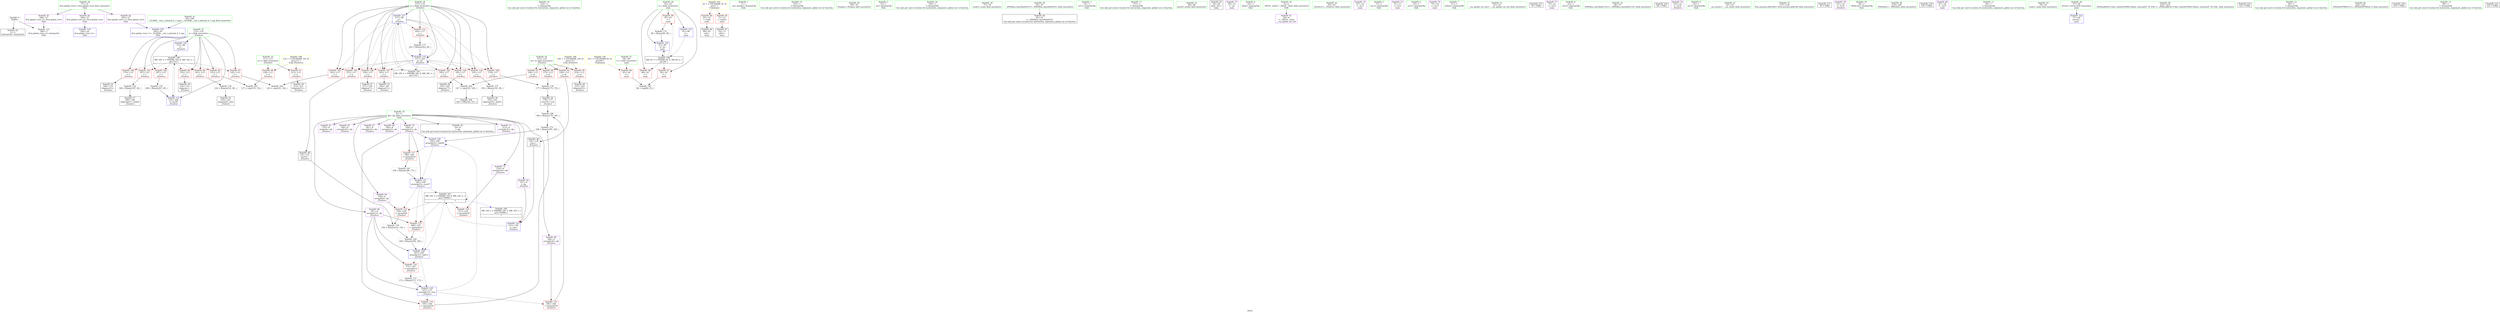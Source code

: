 digraph "SVFG" {
	label="SVFG";

	Node0x55a962fe3c60 [shape=record,color=grey,label="{NodeID: 0\nNullPtr}"];
	Node0x55a962fe3c60 -> Node0x55a962fe5da0[style=solid];
	Node0x55a962fe3c60 -> Node0x55a962febf90[style=solid];
	Node0x55a962fefa40 [shape=record,color=grey,label="{NodeID: 180\n186 = Binary(178, 185, )\n}"];
	Node0x55a962fefa40 -> Node0x55a962feefc0[style=solid];
	Node0x55a962fe63e0 [shape=record,color=red,label="{NodeID: 97\n142\<--115\n\<--i\n_Z5solvev\n}"];
	Node0x55a962fe63e0 -> Node0x55a962ff0040[style=solid];
	Node0x55a962fe43d0 [shape=record,color=green,label="{NodeID: 14\n124\<--1\n\<--dummyObj\nCan only get source location for instruction, argument, global var or function.}"];
	Node0x55a962fe6f40 [shape=record,color=red,label="{NodeID: 111\n202\<--117\n\<--j\n_Z5solvev\n}"];
	Node0x55a962fe6f40 -> Node0x55a962fef5c0[style=solid];
	Node0x55a962fe5090 [shape=record,color=green,label="{NodeID: 28\n61\<--62\ni\<--i_field_insensitive\nmain\n}"];
	Node0x55a962fe5090 -> Node0x55a962fe9370[style=solid];
	Node0x55a962fe5090 -> Node0x55a962fe9440[style=solid];
	Node0x55a962fe5090 -> Node0x55a962fe9510[style=solid];
	Node0x55a962fe5090 -> Node0x55a962fec160[style=solid];
	Node0x55a962fe5090 -> Node0x55a962fec230[style=solid];
	Node0x55a962fec300 [shape=record,color=blue,label="{NodeID: 125\n131\<--130\n\<--conv\n_Z5solvev\n}"];
	Node0x55a962fec300 -> Node0x55a962fe9ed0[style=dashed];
	Node0x55a962fe5da0 [shape=record,color=black,label="{NodeID: 42\n2\<--3\ndummyVal\<--dummyVal\n}"];
	Node0x55a962fe79b0 [shape=record,color=black,label="{NodeID: 56\n183\<--182\nidxprom17\<--\n_Z5solvev\n}"];
	Node0x55a962fe8510 [shape=record,color=purple,label="{NodeID: 70\n194\<--8\narrayidx25\<--dp\n_Z5solvev\n}"];
	Node0x55a962fe8510 -> Node0x55a962febb20[style=solid];
	Node0x55a962fe8510 -> Node0x55a962febbf0[style=solid];
	Node0x55a962fe8510 -> Node0x55a962fec710[style=solid];
	Node0x55a962fe8510 -> Node0x55a962fec7e0[style=solid];
	Node0x55a962fe9100 [shape=record,color=red,label="{NodeID: 84\n65\<--16\n\<--stdin\nmain\n}"];
	Node0x55a962fe9100 -> Node0x55a962fe6170[style=solid];
	Node0x55a962fe04e0 [shape=record,color=green,label="{NodeID: 1\n7\<--1\n__dso_handle\<--dummyObj\nGlob }"];
	Node0x55a962fefbc0 [shape=record,color=grey,label="{NodeID: 181\n199 = Binary(198, 173, )\n}"];
	Node0x55a962fefbc0 -> Node0x55a962fec7e0[style=solid];
	Node0x55a962fe64b0 [shape=record,color=red,label="{NodeID: 98\n153\<--115\n\<--i\n_Z5solvev\n}"];
	Node0x55a962fe64b0 -> Node0x55a962fe74d0[style=solid];
	Node0x55a962fe4460 [shape=record,color=green,label="{NodeID: 15\n125\<--1\n\<--dummyObj\nCan only get source location for instruction, argument, global var or function.}"];
	Node0x55a962fea5c0 [shape=record,color=yellow,style=double,label="{NodeID: 195\n6V_1 = ENCHI(MR_6V_0)\npts\{60 \}\nFun[main]}"];
	Node0x55a962fea5c0 -> Node0x55a962fe92a0[style=dashed];
	Node0x55a962fe7010 [shape=record,color=red,label="{NodeID: 112\n159\<--158\n\<--arrayidx8\n_Z5solvev\n}"];
	Node0x55a962fe7010 -> Node0x55a962fef740[style=solid];
	Node0x55a962fe5160 [shape=record,color=green,label="{NodeID: 29\n69\<--70\nfreopen\<--freopen_field_insensitive\n}"];
	Node0x55a962fec3d0 [shape=record,color=blue,label="{NodeID: 126\n115\<--80\ni\<--\n_Z5solvev\n}"];
	Node0x55a962fec3d0 -> Node0x55a962ff6cb0[style=dashed];
	Node0x55a962fe5ea0 [shape=record,color=black,label="{NodeID: 43\n10\<--8\n\<--dp\nCan only get source location for instruction, argument, global var or function.}"];
	Node0x55a962fe7a80 [shape=record,color=black,label="{NodeID: 57\n189\<--188\nidxprom21\<--add20\n_Z5solvev\n}"];
	Node0x55a962fe85e0 [shape=record,color=purple,label="{NodeID: 71\n213\<--8\narrayidx32\<--dp\n_Z5solvev\n}"];
	Node0x55a962fee420 [shape=record,color=black,label="{NodeID: 168\n149 = PHI(126, 147, )\n}"];
	Node0x55a962fe91d0 [shape=record,color=red,label="{NodeID: 85\n71\<--21\n\<--stdout\nmain\n}"];
	Node0x55a962fe91d0 -> Node0x55a962fe6240[style=solid];
	Node0x55a962fe0420 [shape=record,color=green,label="{NodeID: 2\n12\<--1\n.str\<--dummyObj\nGlob }"];
	Node0x55a962fefd40 [shape=record,color=grey,label="{NodeID: 182\n147 = cmp(145, 146, )\n}"];
	Node0x55a962fefd40 -> Node0x55a962fee420[style=solid];
	Node0x55a962fe6580 [shape=record,color=red,label="{NodeID: 99\n161\<--115\n\<--i\n_Z5solvev\n}"];
	Node0x55a962fe6580 -> Node0x55a962fef440[style=solid];
	Node0x55a962fe44f0 [shape=record,color=green,label="{NodeID: 16\n126\<--1\n\<--dummyObj\nCan only get source location for instruction, argument, global var or function.}"];
	Node0x55a962fe70e0 [shape=record,color=red,label="{NodeID: 113\n168\<--167\n\<--arrayidx12\n_Z5solvev\n}"];
	Node0x55a962fe70e0 -> Node0x55a962fee9c0[style=solid];
	Node0x55a962fe5260 [shape=record,color=green,label="{NodeID: 30\n77\<--78\nscanf\<--scanf_field_insensitive\n}"];
	Node0x55a962fec4a0 [shape=record,color=blue,label="{NodeID: 127\n117\<--80\nj\<--\n_Z5solvev\n}"];
	Node0x55a962fec4a0 -> Node0x55a962fe68c0[style=dashed];
	Node0x55a962fec4a0 -> Node0x55a962fe6990[style=dashed];
	Node0x55a962fec4a0 -> Node0x55a962fe6a60[style=dashed];
	Node0x55a962fec4a0 -> Node0x55a962fe6b30[style=dashed];
	Node0x55a962fec4a0 -> Node0x55a962fe6c00[style=dashed];
	Node0x55a962fec4a0 -> Node0x55a962fe6cd0[style=dashed];
	Node0x55a962fec4a0 -> Node0x55a962fe6da0[style=dashed];
	Node0x55a962fec4a0 -> Node0x55a962fe6e70[style=dashed];
	Node0x55a962fec4a0 -> Node0x55a962fe6f40[style=dashed];
	Node0x55a962fec4a0 -> Node0x55a962fec8b0[style=dashed];
	Node0x55a962fec4a0 -> Node0x55a962ff71b0[style=dashed];
	Node0x55a962fe5fa0 [shape=record,color=black,label="{NodeID: 44\n40\<--41\n\<--_ZNSt8ios_base4InitD1Ev\nCan only get source location for instruction, argument, global var or function.}"];
	Node0x55a962fe7b50 [shape=record,color=black,label="{NodeID: 58\n193\<--192\nidxprom24\<--add23\n_Z5solvev\n}"];
	Node0x55a962fe86b0 [shape=record,color=purple,label="{NodeID: 72\n216\<--8\narrayidx34\<--dp\n_Z5solvev\n}"];
	Node0x55a962fe86b0 -> Node0x55a962febcc0[style=solid];
	Node0x55a962fee9c0 [shape=record,color=grey,label="{NodeID: 169\n169 = Binary(168, 160, )\n}"];
	Node0x55a962fee9c0 -> Node0x55a962fec570[style=solid];
	Node0x55a962fe92a0 [shape=record,color=red,label="{NodeID: 86\n83\<--59\n\<--t\nmain\n}"];
	Node0x55a962fe92a0 -> Node0x55a962ff01c0[style=solid];
	Node0x55a962fe0300 [shape=record,color=green,label="{NodeID: 3\n14\<--1\n.str.1\<--dummyObj\nGlob }"];
	Node0x55a962fefec0 [shape=record,color=grey,label="{NodeID: 183\n137 = cmp(135, 136, )\n}"];
	Node0x55a962fe6650 [shape=record,color=red,label="{NodeID: 100\n179\<--115\n\<--i\n_Z5solvev\n}"];
	Node0x55a962fe6650 -> Node0x55a962fe78e0[style=solid];
	Node0x55a962fe45f0 [shape=record,color=green,label="{NodeID: 17\n173\<--1\n\<--dummyObj\nCan only get source location for instruction, argument, global var or function.}"];
	Node0x55a962fe71b0 [shape=record,color=red,label="{NodeID: 114\n171\<--167\n\<--arrayidx12\n_Z5solvev\n}"];
	Node0x55a962fe71b0 -> Node0x55a962feecc0[style=solid];
	Node0x55a962fe5360 [shape=record,color=green,label="{NodeID: 31\n89\<--90\nprintf\<--printf_field_insensitive\n}"];
	Node0x55a962fec570 [shape=record,color=blue,label="{NodeID: 128\n167\<--169\narrayidx12\<--add13\n_Z5solvev\n}"];
	Node0x55a962fec570 -> Node0x55a962fe71b0[style=dashed];
	Node0x55a962fec570 -> Node0x55a962fec640[style=dashed];
	Node0x55a962fe60a0 [shape=record,color=black,label="{NodeID: 45\n56\<--64\nmain_ret\<--\nmain\n}"];
	Node0x55a962fe7c20 [shape=record,color=black,label="{NodeID: 59\n212\<--211\nidxprom31\<--\n_Z5solvev\n}"];
	Node0x55a962fe8780 [shape=record,color=purple,label="{NodeID: 73\n66\<--12\n\<--.str\nmain\n}"];
	Node0x55a962feeb40 [shape=record,color=grey,label="{NodeID: 170\n177 = Binary(175, 176, )\n}"];
	Node0x55a962feeb40 -> Node0x55a962fe7810[style=solid];
	Node0x55a962fe9370 [shape=record,color=red,label="{NodeID: 87\n82\<--61\n\<--i\nmain\n}"];
	Node0x55a962fe9370 -> Node0x55a962ff01c0[style=solid];
	Node0x55a962fd0570 [shape=record,color=green,label="{NodeID: 4\n16\<--1\nstdin\<--dummyObj\nGlob }"];
	Node0x55a962ff0040 [shape=record,color=grey,label="{NodeID: 184\n143 = cmp(141, 142, )\n}"];
	Node0x55a962fe6720 [shape=record,color=red,label="{NodeID: 101\n187\<--115\n\<--i\n_Z5solvev\n}"];
	Node0x55a962fe6720 -> Node0x55a962fef140[style=solid];
	Node0x55a962fe46f0 [shape=record,color=green,label="{NodeID: 18\n4\<--6\n_ZStL8__ioinit\<--_ZStL8__ioinit_field_insensitive\nGlob }"];
	Node0x55a962fe46f0 -> Node0x55a962fe7dc0[style=solid];
	Node0x55a962fea860 [shape=record,color=yellow,style=double,label="{NodeID: 198\n12V_1 = ENCHI(MR_12V_0)\npts\{112 \}\nFun[_Z5solvev]}"];
	Node0x55a962fea860 -> Node0x55a962fe95e0[style=dashed];
	Node0x55a962fea860 -> Node0x55a962fe96b0[style=dashed];
	Node0x55a962fe7280 [shape=record,color=red,label="{NodeID: 115\n185\<--184\n\<--arrayidx18\n_Z5solvev\n}"];
	Node0x55a962fe7280 -> Node0x55a962fefa40[style=solid];
	Node0x55a962fe5460 [shape=record,color=green,label="{NodeID: 32\n92\<--93\n_Z5solvev\<--_Z5solvev_field_insensitive\n}"];
	Node0x55a962fec640 [shape=record,color=blue,label="{NodeID: 129\n167\<--172\narrayidx12\<--rem\n_Z5solvev\n}"];
	Node0x55a962fec640 -> Node0x55a962fe7280[style=dashed];
	Node0x55a962fec640 -> Node0x55a962febb20[style=dashed];
	Node0x55a962fec640 -> Node0x55a962fec710[style=dashed];
	Node0x55a962fe6170 [shape=record,color=black,label="{NodeID: 46\n68\<--65\ncall\<--\nmain\n}"];
	Node0x55a962fe7cf0 [shape=record,color=black,label="{NodeID: 60\n215\<--214\nidxprom33\<--\n_Z5solvev\n}"];
	Node0x55a962fe8850 [shape=record,color=purple,label="{NodeID: 74\n67\<--14\n\<--.str.1\nmain\n}"];
	Node0x55a962feecc0 [shape=record,color=grey,label="{NodeID: 171\n172 = Binary(171, 173, )\n}"];
	Node0x55a962feecc0 -> Node0x55a962fec640[style=solid];
	Node0x55a962fe9440 [shape=record,color=red,label="{NodeID: 88\n86\<--61\n\<--i\nmain\n}"];
	Node0x55a962fe3680 [shape=record,color=green,label="{NodeID: 5\n17\<--1\n.str.2\<--dummyObj\nGlob }"];
	Node0x55a962ff01c0 [shape=record,color=grey,label="{NodeID: 185\n84 = cmp(82, 83, )\n}"];
	Node0x55a962fe67f0 [shape=record,color=red,label="{NodeID: 102\n207\<--115\n\<--i\n_Z5solvev\n}"];
	Node0x55a962fe67f0 -> Node0x55a962fef8c0[style=solid];
	Node0x55a962fe47f0 [shape=record,color=green,label="{NodeID: 19\n8\<--11\ndp\<--dp_field_insensitive\nGlob }"];
	Node0x55a962fe47f0 -> Node0x55a962fe5ea0[style=solid];
	Node0x55a962fe47f0 -> Node0x55a962fe7e90[style=solid];
	Node0x55a962fe47f0 -> Node0x55a962fe7f60[style=solid];
	Node0x55a962fe47f0 -> Node0x55a962fe8030[style=solid];
	Node0x55a962fe47f0 -> Node0x55a962fe8100[style=solid];
	Node0x55a962fe47f0 -> Node0x55a962fe81d0[style=solid];
	Node0x55a962fe47f0 -> Node0x55a962fe82a0[style=solid];
	Node0x55a962fe47f0 -> Node0x55a962fe8370[style=solid];
	Node0x55a962fe47f0 -> Node0x55a962fe8440[style=solid];
	Node0x55a962fe47f0 -> Node0x55a962fe8510[style=solid];
	Node0x55a962fe47f0 -> Node0x55a962fe85e0[style=solid];
	Node0x55a962fe47f0 -> Node0x55a962fe86b0[style=solid];
	Node0x55a962fea970 [shape=record,color=yellow,style=double,label="{NodeID: 199\n14V_1 = ENCHI(MR_14V_0)\npts\{114 \}\nFun[_Z5solvev]}"];
	Node0x55a962fea970 -> Node0x55a962fe9780[style=dashed];
	Node0x55a962fea970 -> Node0x55a962fe9850[style=dashed];
	Node0x55a962fea970 -> Node0x55a962fe9920[style=dashed];
	Node0x55a962fea970 -> Node0x55a962fe99f0[style=dashed];
	Node0x55a962febb20 [shape=record,color=red,label="{NodeID: 116\n195\<--194\n\<--arrayidx25\n_Z5solvev\n}"];
	Node0x55a962febb20 -> Node0x55a962feefc0[style=solid];
	Node0x55a962fe5560 [shape=record,color=green,label="{NodeID: 33\n111\<--112\nn\<--n_field_insensitive\n_Z5solvev\n}"];
	Node0x55a962fe5560 -> Node0x55a962fe95e0[style=solid];
	Node0x55a962fe5560 -> Node0x55a962fe96b0[style=solid];
	Node0x55a962fec710 [shape=record,color=blue,label="{NodeID: 130\n194\<--196\narrayidx25\<--add26\n_Z5solvev\n}"];
	Node0x55a962fec710 -> Node0x55a962febbf0[style=dashed];
	Node0x55a962fec710 -> Node0x55a962fec7e0[style=dashed];
	Node0x55a962fe6240 [shape=record,color=black,label="{NodeID: 47\n74\<--71\ncall1\<--\nmain\n}"];
	Node0x55a962fe7dc0 [shape=record,color=purple,label="{NodeID: 61\n38\<--4\n\<--_ZStL8__ioinit\n__cxx_global_var_init\n}"];
	Node0x55a962fe8920 [shape=record,color=purple,label="{NodeID: 75\n72\<--17\n\<--.str.2\nmain\n}"];
	Node0x55a962feee40 [shape=record,color=grey,label="{NodeID: 172\n96 = Binary(95, 80, )\n}"];
	Node0x55a962feee40 -> Node0x55a962fec230[style=solid];
	Node0x55a962fe9510 [shape=record,color=red,label="{NodeID: 89\n95\<--61\n\<--i\nmain\n}"];
	Node0x55a962fe9510 -> Node0x55a962feee40[style=solid];
	Node0x55a962fe3710 [shape=record,color=green,label="{NodeID: 6\n19\<--1\n.str.3\<--dummyObj\nGlob }"];
	Node0x55a962fe68c0 [shape=record,color=red,label="{NodeID: 103\n141\<--117\n\<--j\n_Z5solvev\n}"];
	Node0x55a962fe68c0 -> Node0x55a962ff0040[style=solid];
	Node0x55a962fe48f0 [shape=record,color=green,label="{NodeID: 20\n27\<--31\nllvm.global_ctors\<--llvm.global_ctors_field_insensitive\nGlob }"];
	Node0x55a962fe48f0 -> Node0x55a962fe8e00[style=solid];
	Node0x55a962fe48f0 -> Node0x55a962fe8f00[style=solid];
	Node0x55a962fe48f0 -> Node0x55a962fe9000[style=solid];
	Node0x55a962febbf0 [shape=record,color=red,label="{NodeID: 117\n198\<--194\n\<--arrayidx25\n_Z5solvev\n}"];
	Node0x55a962febbf0 -> Node0x55a962fefbc0[style=solid];
	Node0x55a962fe5630 [shape=record,color=green,label="{NodeID: 34\n113\<--114\nm\<--m_field_insensitive\n_Z5solvev\n}"];
	Node0x55a962fe5630 -> Node0x55a962fe9780[style=solid];
	Node0x55a962fe5630 -> Node0x55a962fe9850[style=solid];
	Node0x55a962fe5630 -> Node0x55a962fe9920[style=solid];
	Node0x55a962fe5630 -> Node0x55a962fe99f0[style=solid];
	Node0x55a962fec7e0 [shape=record,color=blue,label="{NodeID: 131\n194\<--199\narrayidx25\<--rem27\n_Z5solvev\n}"];
	Node0x55a962fec7e0 -> Node0x55a962fe7010[style=dashed];
	Node0x55a962fec7e0 -> Node0x55a962fe70e0[style=dashed];
	Node0x55a962fec7e0 -> Node0x55a962fec570[style=dashed];
	Node0x55a962fec7e0 -> Node0x55a962fe9ed0[style=dashed];
	Node0x55a962fe7330 [shape=record,color=black,label="{NodeID: 48\n130\<--129\nconv\<--\n_Z5solvev\n}"];
	Node0x55a962fe7330 -> Node0x55a962fec300[style=solid];
	Node0x55a962fe7e90 [shape=record,color=purple,label="{NodeID: 62\n131\<--8\n\<--dp\n_Z5solvev\n}"];
	Node0x55a962fe7e90 -> Node0x55a962fec300[style=solid];
	Node0x55a962fe89f0 [shape=record,color=purple,label="{NodeID: 76\n73\<--19\n\<--.str.3\nmain\n}"];
	Node0x55a962feefc0 [shape=record,color=grey,label="{NodeID: 173\n196 = Binary(195, 186, )\n}"];
	Node0x55a962feefc0 -> Node0x55a962fec710[style=solid];
	Node0x55a962fe95e0 [shape=record,color=red,label="{NodeID: 90\n136\<--111\n\<--n\n_Z5solvev\n}"];
	Node0x55a962fe95e0 -> Node0x55a962fefec0[style=solid];
	Node0x55a962fe37a0 [shape=record,color=green,label="{NodeID: 7\n21\<--1\nstdout\<--dummyObj\nGlob }"];
	Node0x55a962fe6990 [shape=record,color=red,label="{NodeID: 104\n145\<--117\n\<--j\n_Z5solvev\n}"];
	Node0x55a962fe6990 -> Node0x55a962fefd40[style=solid];
	Node0x55a962fe49f0 [shape=record,color=green,label="{NodeID: 21\n32\<--33\n__cxx_global_var_init\<--__cxx_global_var_init_field_insensitive\n}"];
	Node0x55a962febcc0 [shape=record,color=red,label="{NodeID: 118\n217\<--216\n\<--arrayidx34\n_Z5solvev\n}"];
	Node0x55a962fe5700 [shape=record,color=green,label="{NodeID: 35\n115\<--116\ni\<--i_field_insensitive\n_Z5solvev\n}"];
	Node0x55a962fe5700 -> Node0x55a962fe6310[style=solid];
	Node0x55a962fe5700 -> Node0x55a962fe63e0[style=solid];
	Node0x55a962fe5700 -> Node0x55a962fe64b0[style=solid];
	Node0x55a962fe5700 -> Node0x55a962fe6580[style=solid];
	Node0x55a962fe5700 -> Node0x55a962fe6650[style=solid];
	Node0x55a962fe5700 -> Node0x55a962fe6720[style=solid];
	Node0x55a962fe5700 -> Node0x55a962fe67f0[style=solid];
	Node0x55a962fe5700 -> Node0x55a962fec3d0[style=solid];
	Node0x55a962fe5700 -> Node0x55a962fec980[style=solid];
	Node0x55a963001c20 [shape=record,color=black,label="{NodeID: 215\n76 = PHI()\n}"];
	Node0x55a962fec8b0 [shape=record,color=blue,label="{NodeID: 132\n117\<--203\nj\<--inc\n_Z5solvev\n}"];
	Node0x55a962fec8b0 -> Node0x55a962fe68c0[style=dashed];
	Node0x55a962fec8b0 -> Node0x55a962fe6990[style=dashed];
	Node0x55a962fec8b0 -> Node0x55a962fe6a60[style=dashed];
	Node0x55a962fec8b0 -> Node0x55a962fe6b30[style=dashed];
	Node0x55a962fec8b0 -> Node0x55a962fe6c00[style=dashed];
	Node0x55a962fec8b0 -> Node0x55a962fe6cd0[style=dashed];
	Node0x55a962fec8b0 -> Node0x55a962fe6da0[style=dashed];
	Node0x55a962fec8b0 -> Node0x55a962fe6e70[style=dashed];
	Node0x55a962fec8b0 -> Node0x55a962fe6f40[style=dashed];
	Node0x55a962fec8b0 -> Node0x55a962fec8b0[style=dashed];
	Node0x55a962fec8b0 -> Node0x55a962ff71b0[style=dashed];
	Node0x55a962fe7400 [shape=record,color=black,label="{NodeID: 49\n152\<--151\nconv6\<--\n_Z5solvev\n}"];
	Node0x55a962fe7400 -> Node0x55a962fef740[style=solid];
	Node0x55a962fe7f60 [shape=record,color=purple,label="{NodeID: 63\n155\<--8\narrayidx\<--dp\n_Z5solvev\n}"];
	Node0x55a962fe8ac0 [shape=record,color=purple,label="{NodeID: 77\n75\<--22\n\<--.str.4\nmain\n}"];
	Node0x55a962fef140 [shape=record,color=grey,label="{NodeID: 174\n188 = Binary(187, 80, )\n}"];
	Node0x55a962fef140 -> Node0x55a962fe7a80[style=solid];
	Node0x55a962fe96b0 [shape=record,color=red,label="{NodeID: 91\n211\<--111\n\<--n\n_Z5solvev\n}"];
	Node0x55a962fe96b0 -> Node0x55a962fe7c20[style=solid];
	Node0x55a962fe3830 [shape=record,color=green,label="{NodeID: 8\n22\<--1\n.str.4\<--dummyObj\nGlob }"];
	Node0x55a962ff62b0 [shape=record,color=black,label="{NodeID: 188\nMR_8V_3 = PHI(MR_8V_4, MR_8V_2, )\npts\{62 \}\n}"];
	Node0x55a962ff62b0 -> Node0x55a962fe9370[style=dashed];
	Node0x55a962ff62b0 -> Node0x55a962fe9440[style=dashed];
	Node0x55a962ff62b0 -> Node0x55a962fe9510[style=dashed];
	Node0x55a962ff62b0 -> Node0x55a962fec230[style=dashed];
	Node0x55a962fe6a60 [shape=record,color=red,label="{NodeID: 105\n151\<--117\n\<--j\n_Z5solvev\n}"];
	Node0x55a962fe6a60 -> Node0x55a962fe7400[style=solid];
	Node0x55a962fe4af0 [shape=record,color=green,label="{NodeID: 22\n36\<--37\n_ZNSt8ios_base4InitC1Ev\<--_ZNSt8ios_base4InitC1Ev_field_insensitive\n}"];
	Node0x55a962febd90 [shape=record,color=blue,label="{NodeID: 119\n244\<--28\nllvm.global_ctors_0\<--\nGlob }"];
	Node0x55a962fe57d0 [shape=record,color=green,label="{NodeID: 36\n117\<--118\nj\<--j_field_insensitive\n_Z5solvev\n}"];
	Node0x55a962fe57d0 -> Node0x55a962fe68c0[style=solid];
	Node0x55a962fe57d0 -> Node0x55a962fe6990[style=solid];
	Node0x55a962fe57d0 -> Node0x55a962fe6a60[style=solid];
	Node0x55a962fe57d0 -> Node0x55a962fe6b30[style=solid];
	Node0x55a962fe57d0 -> Node0x55a962fe6c00[style=solid];
	Node0x55a962fe57d0 -> Node0x55a962fe6cd0[style=solid];
	Node0x55a962fe57d0 -> Node0x55a962fe6da0[style=solid];
	Node0x55a962fe57d0 -> Node0x55a962fe6e70[style=solid];
	Node0x55a962fe57d0 -> Node0x55a962fe6f40[style=solid];
	Node0x55a962fe57d0 -> Node0x55a962fec4a0[style=solid];
	Node0x55a962fe57d0 -> Node0x55a962fec8b0[style=solid];
	Node0x55a963001d20 [shape=record,color=black,label="{NodeID: 216\n88 = PHI()\n}"];
	Node0x55a962fec980 [shape=record,color=blue,label="{NodeID: 133\n115\<--208\ni\<--inc29\n_Z5solvev\n}"];
	Node0x55a962fec980 -> Node0x55a962ff6cb0[style=dashed];
	Node0x55a962fe74d0 [shape=record,color=black,label="{NodeID: 50\n154\<--153\nidxprom\<--\n_Z5solvev\n}"];
	Node0x55a962fe8030 [shape=record,color=purple,label="{NodeID: 64\n158\<--8\narrayidx8\<--dp\n_Z5solvev\n}"];
	Node0x55a962fe8030 -> Node0x55a962fe7010[style=solid];
	Node0x55a962fe8b90 [shape=record,color=purple,label="{NodeID: 78\n119\<--22\n\<--.str.4\n_Z5solvev\n}"];
	Node0x55a962fef2c0 [shape=record,color=grey,label="{NodeID: 175\n192 = Binary(191, 80, )\n}"];
	Node0x55a962fef2c0 -> Node0x55a962fe7b50[style=solid];
	Node0x55a962fe9780 [shape=record,color=red,label="{NodeID: 92\n129\<--113\n\<--m\n_Z5solvev\n}"];
	Node0x55a962fe9780 -> Node0x55a962fe7330[style=solid];
	Node0x55a962fe4100 [shape=record,color=green,label="{NodeID: 9\n24\<--1\n.str.5\<--dummyObj\nGlob }"];
	Node0x55a962ff67b0 [shape=record,color=black,label="{NodeID: 189\nMR_10V_2 = PHI(MR_10V_3, MR_10V_1, )\npts\{110000 \}\n|{<s0>7}}"];
	Node0x55a962ff67b0:s0 -> Node0x55a962fec300[style=dashed,color=red];
	Node0x55a962fe6b30 [shape=record,color=red,label="{NodeID: 106\n156\<--117\n\<--j\n_Z5solvev\n}"];
	Node0x55a962fe6b30 -> Node0x55a962fe75a0[style=solid];
	Node0x55a962fe4bf0 [shape=record,color=green,label="{NodeID: 23\n42\<--43\n__cxa_atexit\<--__cxa_atexit_field_insensitive\n}"];
	Node0x55a962febe90 [shape=record,color=blue,label="{NodeID: 120\n245\<--29\nllvm.global_ctors_1\<--_GLOBAL__sub_I_adurysk_0_1.cpp\nGlob }"];
	Node0x55a962fe58a0 [shape=record,color=green,label="{NodeID: 37\n127\<--128\nllvm.memset.p0i8.i64\<--llvm.memset.p0i8.i64_field_insensitive\n}"];
	Node0x55a963001e20 [shape=record,color=black,label="{NodeID: 217\n39 = PHI()\n}"];
	Node0x55a962fe75a0 [shape=record,color=black,label="{NodeID: 51\n157\<--156\nidxprom7\<--\n_Z5solvev\n}"];
	Node0x55a962fe8100 [shape=record,color=purple,label="{NodeID: 65\n164\<--8\narrayidx10\<--dp\n_Z5solvev\n}"];
	Node0x55a962fe8c60 [shape=record,color=purple,label="{NodeID: 79\n121\<--22\n\<--.str.4\n_Z5solvev\n}"];
	Node0x55a962fef440 [shape=record,color=grey,label="{NodeID: 176\n162 = Binary(161, 80, )\n}"];
	Node0x55a962fef440 -> Node0x55a962fe7670[style=solid];
	Node0x55a962fe9850 [shape=record,color=red,label="{NodeID: 93\n146\<--113\n\<--m\n_Z5solvev\n}"];
	Node0x55a962fe9850 -> Node0x55a962fefd40[style=solid];
	Node0x55a962fe4190 [shape=record,color=green,label="{NodeID: 10\n26\<--1\n_ZSt4cout\<--dummyObj\nGlob }"];
	Node0x55a962ff6cb0 [shape=record,color=black,label="{NodeID: 190\nMR_16V_3 = PHI(MR_16V_4, MR_16V_2, )\npts\{116 \}\n}"];
	Node0x55a962ff6cb0 -> Node0x55a962fe6310[style=dashed];
	Node0x55a962ff6cb0 -> Node0x55a962fe63e0[style=dashed];
	Node0x55a962ff6cb0 -> Node0x55a962fe64b0[style=dashed];
	Node0x55a962ff6cb0 -> Node0x55a962fe6580[style=dashed];
	Node0x55a962ff6cb0 -> Node0x55a962fe6650[style=dashed];
	Node0x55a962ff6cb0 -> Node0x55a962fe6720[style=dashed];
	Node0x55a962ff6cb0 -> Node0x55a962fe67f0[style=dashed];
	Node0x55a962ff6cb0 -> Node0x55a962fec980[style=dashed];
	Node0x55a962fe6c00 [shape=record,color=red,label="{NodeID: 107\n165\<--117\n\<--j\n_Z5solvev\n}"];
	Node0x55a962fe6c00 -> Node0x55a962fe7740[style=solid];
	Node0x55a962fe4cf0 [shape=record,color=green,label="{NodeID: 24\n41\<--47\n_ZNSt8ios_base4InitD1Ev\<--_ZNSt8ios_base4InitD1Ev_field_insensitive\n}"];
	Node0x55a962fe4cf0 -> Node0x55a962fe5fa0[style=solid];
	Node0x55a962febf90 [shape=record,color=blue, style = dotted,label="{NodeID: 121\n246\<--3\nllvm.global_ctors_2\<--dummyVal\nGlob }"];
	Node0x55a962fe59a0 [shape=record,color=green,label="{NodeID: 38\n219\<--220\n_ZNSolsEx\<--_ZNSolsEx_field_insensitive\n}"];
	Node0x55a963001f20 [shape=record,color=black,label="{NodeID: 218\n120 = PHI()\n}"];
	Node0x55a962fe7670 [shape=record,color=black,label="{NodeID: 52\n163\<--162\nidxprom9\<--add\n_Z5solvev\n}"];
	Node0x55a962fe81d0 [shape=record,color=purple,label="{NodeID: 66\n167\<--8\narrayidx12\<--dp\n_Z5solvev\n}"];
	Node0x55a962fe81d0 -> Node0x55a962fe70e0[style=solid];
	Node0x55a962fe81d0 -> Node0x55a962fe71b0[style=solid];
	Node0x55a962fe81d0 -> Node0x55a962fec570[style=solid];
	Node0x55a962fe81d0 -> Node0x55a962fec640[style=solid];
	Node0x55a962fe8d30 [shape=record,color=purple,label="{NodeID: 80\n87\<--24\n\<--.str.5\nmain\n}"];
	Node0x55a962fef5c0 [shape=record,color=grey,label="{NodeID: 177\n203 = Binary(202, 80, )\n}"];
	Node0x55a962fef5c0 -> Node0x55a962fec8b0[style=solid];
	Node0x55a962fe9920 [shape=record,color=red,label="{NodeID: 94\n175\<--113\n\<--m\n_Z5solvev\n}"];
	Node0x55a962fe9920 -> Node0x55a962feeb40[style=solid];
	Node0x55a962fe4220 [shape=record,color=green,label="{NodeID: 11\n28\<--1\n\<--dummyObj\nCan only get source location for instruction, argument, global var or function.}"];
	Node0x55a962ff71b0 [shape=record,color=black,label="{NodeID: 191\nMR_18V_2 = PHI(MR_18V_4, MR_18V_1, )\npts\{118 \}\n}"];
	Node0x55a962ff71b0 -> Node0x55a962fec4a0[style=dashed];
	Node0x55a962fe6cd0 [shape=record,color=red,label="{NodeID: 108\n176\<--117\n\<--j\n_Z5solvev\n}"];
	Node0x55a962fe6cd0 -> Node0x55a962feeb40[style=solid];
	Node0x55a962fe4df0 [shape=record,color=green,label="{NodeID: 25\n54\<--55\nmain\<--main_field_insensitive\n}"];
	Node0x55a962fec090 [shape=record,color=blue,label="{NodeID: 122\n57\<--64\nretval\<--\nmain\n}"];
	Node0x55a962fe5aa0 [shape=record,color=green,label="{NodeID: 39\n222\<--223\n_ZSt4endlIcSt11char_traitsIcEERSt13basic_ostreamIT_T0_ES6_\<--_ZSt4endlIcSt11char_traitsIcEERSt13basic_ostreamIT_T0_ES6__field_insensitive\n}"];
	Node0x55a963002020 [shape=record,color=black,label="{NodeID: 219\n122 = PHI()\n}"];
	Node0x55a962fe7740 [shape=record,color=black,label="{NodeID: 53\n166\<--165\nidxprom11\<--\n_Z5solvev\n}"];
	Node0x55a962fe82a0 [shape=record,color=purple,label="{NodeID: 67\n181\<--8\narrayidx16\<--dp\n_Z5solvev\n}"];
	Node0x55a962fe8e00 [shape=record,color=purple,label="{NodeID: 81\n244\<--27\nllvm.global_ctors_0\<--llvm.global_ctors\nGlob }"];
	Node0x55a962fe8e00 -> Node0x55a962febd90[style=solid];
	Node0x55a962fef740 [shape=record,color=grey,label="{NodeID: 178\n160 = Binary(152, 159, )\n}"];
	Node0x55a962fef740 -> Node0x55a962fee9c0[style=solid];
	Node0x55a962fe99f0 [shape=record,color=red,label="{NodeID: 95\n214\<--113\n\<--m\n_Z5solvev\n}"];
	Node0x55a962fe99f0 -> Node0x55a962fe7cf0[style=solid];
	Node0x55a962fe42b0 [shape=record,color=green,label="{NodeID: 12\n64\<--1\n\<--dummyObj\nCan only get source location for instruction, argument, global var or function.}"];
	Node0x55a962fe9ed0 [shape=record,color=black,label="{NodeID: 192\nMR_10V_3 = PHI(MR_10V_4, MR_10V_2, )\npts\{110000 \}\n|{|<s5>7}}"];
	Node0x55a962fe9ed0 -> Node0x55a962fe7010[style=dashed];
	Node0x55a962fe9ed0 -> Node0x55a962fe70e0[style=dashed];
	Node0x55a962fe9ed0 -> Node0x55a962febcc0[style=dashed];
	Node0x55a962fe9ed0 -> Node0x55a962fec570[style=dashed];
	Node0x55a962fe9ed0 -> Node0x55a962fe9ed0[style=dashed];
	Node0x55a962fe9ed0:s5 -> Node0x55a962ff67b0[style=dashed,color=blue];
	Node0x55a962fe6da0 [shape=record,color=red,label="{NodeID: 109\n182\<--117\n\<--j\n_Z5solvev\n}"];
	Node0x55a962fe6da0 -> Node0x55a962fe79b0[style=solid];
	Node0x55a962fe4ef0 [shape=record,color=green,label="{NodeID: 26\n57\<--58\nretval\<--retval_field_insensitive\nmain\n}"];
	Node0x55a962fe4ef0 -> Node0x55a962fec090[style=solid];
	Node0x55a962fec160 [shape=record,color=blue,label="{NodeID: 123\n61\<--80\ni\<--\nmain\n}"];
	Node0x55a962fec160 -> Node0x55a962ff62b0[style=dashed];
	Node0x55a962fe5ba0 [shape=record,color=green,label="{NodeID: 40\n224\<--225\n_ZNSolsEPFRSoS_E\<--_ZNSolsEPFRSoS_E_field_insensitive\n}"];
	Node0x55a963002120 [shape=record,color=black,label="{NodeID: 220\n218 = PHI()\n}"];
	Node0x55a962fe7810 [shape=record,color=black,label="{NodeID: 54\n178\<--177\nconv14\<--sub\n_Z5solvev\n}"];
	Node0x55a962fe7810 -> Node0x55a962fefa40[style=solid];
	Node0x55a962fe8370 [shape=record,color=purple,label="{NodeID: 68\n184\<--8\narrayidx18\<--dp\n_Z5solvev\n}"];
	Node0x55a962fe8370 -> Node0x55a962fe7280[style=solid];
	Node0x55a962fe8f00 [shape=record,color=purple,label="{NodeID: 82\n245\<--27\nllvm.global_ctors_1\<--llvm.global_ctors\nGlob }"];
	Node0x55a962fe8f00 -> Node0x55a962febe90[style=solid];
	Node0x55a962fef8c0 [shape=record,color=grey,label="{NodeID: 179\n208 = Binary(207, 80, )\n}"];
	Node0x55a962fef8c0 -> Node0x55a962fec980[style=solid];
	Node0x55a962fe6310 [shape=record,color=red,label="{NodeID: 96\n135\<--115\n\<--i\n_Z5solvev\n}"];
	Node0x55a962fe6310 -> Node0x55a962fefec0[style=solid];
	Node0x55a962fe4340 [shape=record,color=green,label="{NodeID: 13\n80\<--1\n\<--dummyObj\nCan only get source location for instruction, argument, global var or function.}"];
	Node0x55a962fea3d0 [shape=record,color=yellow,style=double,label="{NodeID: 193\n2V_1 = ENCHI(MR_2V_0)\npts\{1 \}\nFun[main]}"];
	Node0x55a962fea3d0 -> Node0x55a962fe9100[style=dashed];
	Node0x55a962fea3d0 -> Node0x55a962fe91d0[style=dashed];
	Node0x55a962fe6e70 [shape=record,color=red,label="{NodeID: 110\n191\<--117\n\<--j\n_Z5solvev\n}"];
	Node0x55a962fe6e70 -> Node0x55a962fef2c0[style=solid];
	Node0x55a962fe4fc0 [shape=record,color=green,label="{NodeID: 27\n59\<--60\nt\<--t_field_insensitive\nmain\n}"];
	Node0x55a962fe4fc0 -> Node0x55a962fe92a0[style=solid];
	Node0x55a962fec230 [shape=record,color=blue,label="{NodeID: 124\n61\<--96\ni\<--inc\nmain\n}"];
	Node0x55a962fec230 -> Node0x55a962ff62b0[style=dashed];
	Node0x55a962fe5ca0 [shape=record,color=green,label="{NodeID: 41\n29\<--240\n_GLOBAL__sub_I_adurysk_0_1.cpp\<--_GLOBAL__sub_I_adurysk_0_1.cpp_field_insensitive\n}"];
	Node0x55a962fe5ca0 -> Node0x55a962febe90[style=solid];
	Node0x55a963002280 [shape=record,color=black,label="{NodeID: 221\n221 = PHI()\n}"];
	Node0x55a962fe78e0 [shape=record,color=black,label="{NodeID: 55\n180\<--179\nidxprom15\<--\n_Z5solvev\n}"];
	Node0x55a962fe8440 [shape=record,color=purple,label="{NodeID: 69\n190\<--8\narrayidx22\<--dp\n_Z5solvev\n}"];
	Node0x55a962fe9000 [shape=record,color=purple,label="{NodeID: 83\n246\<--27\nllvm.global_ctors_2\<--llvm.global_ctors\nGlob }"];
	Node0x55a962fe9000 -> Node0x55a962febf90[style=solid];
}
